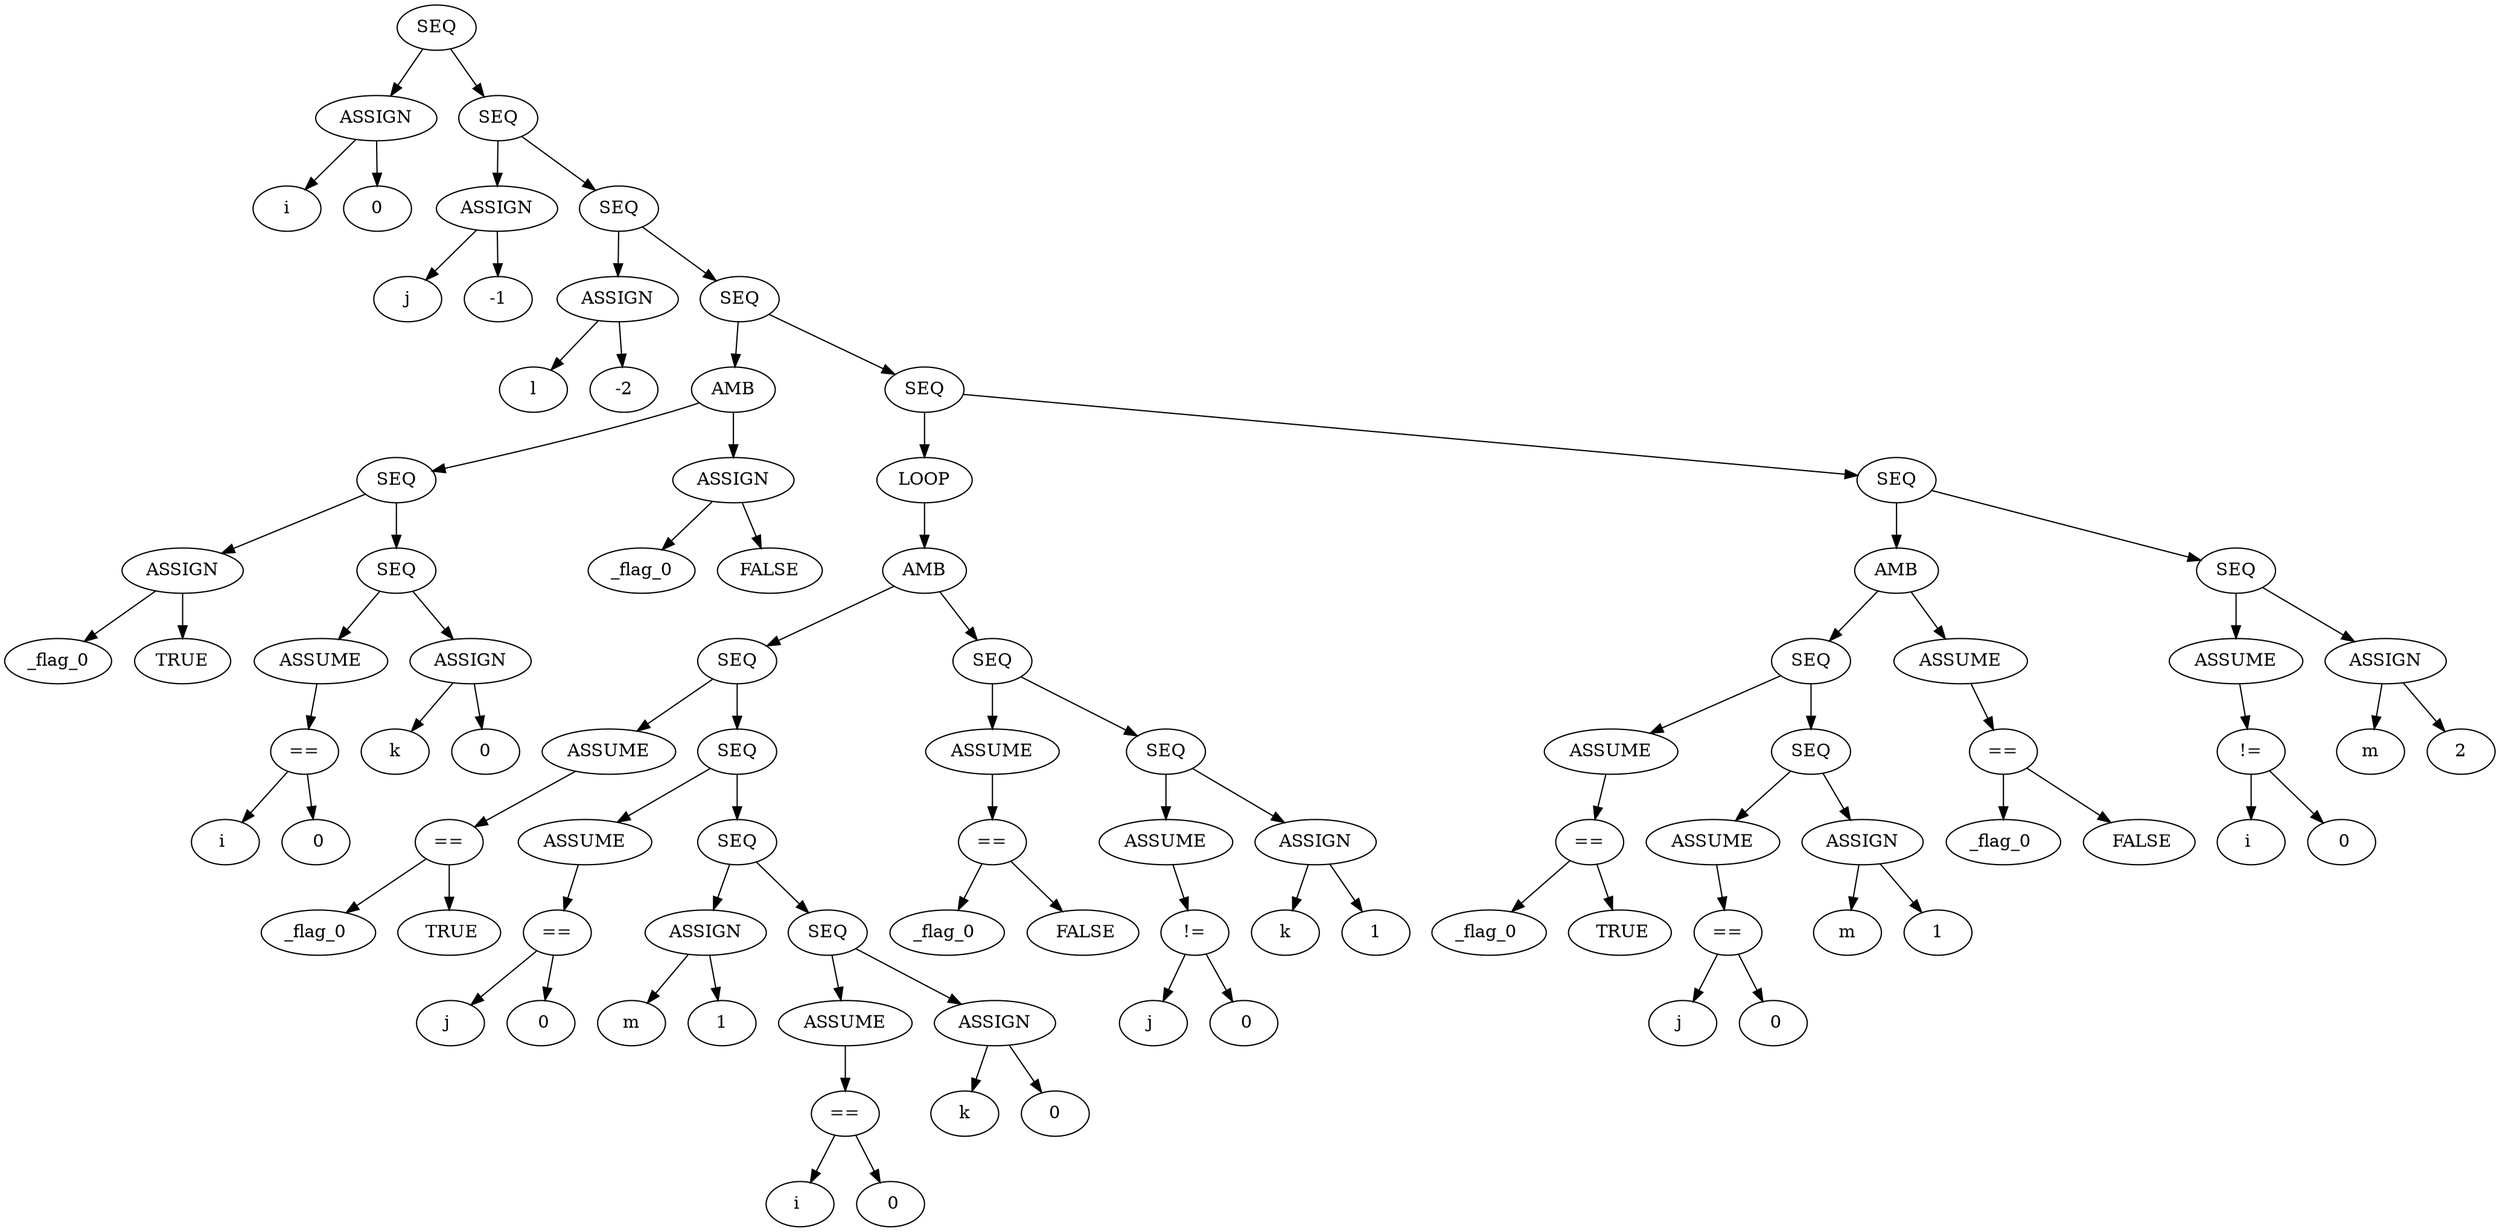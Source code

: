 // nestedwhile
digraph {
	46 [label=SEQ]
	43 [label=ASSIGN]
	44 [label=i]
	43 -> 44
	45 [label=0]
	43 -> 45
	46 -> 43
	50 [label=SEQ]
	47 [label=ASSIGN]
	48 [label=j]
	47 -> 48
	49 [label=-1]
	47 -> 49
	50 -> 47
	54 [label=SEQ]
	51 [label=ASSIGN]
	52 [label=l]
	51 -> 52
	53 [label=-2]
	51 -> 53
	54 -> 51
	71 [label=SEQ]
	55 [label=AMB]
	59 [label=SEQ]
	56 [label=ASSIGN]
	57 [label=_flag_0]
	56 -> 57
	58 [label=TRUE]
	56 -> 58
	59 -> 56
	64 [label=SEQ]
	60 [label=ASSUME]
	61 [label="=="]
	62 [label="i "]
	61 -> 62
	63 [label=" 0"]
	61 -> 63
	60 -> 61
	64 -> 60
	65 [label=ASSIGN]
	66 [label=k]
	65 -> 66
	67 [label=0]
	65 -> 67
	64 -> 65
	59 -> 64
	55 -> 59
	68 [label=ASSIGN]
	69 [label=_flag_0]
	68 -> 69
	70 [label=FALSE]
	68 -> 70
	55 -> 68
	71 -> 55
	109 [label=SEQ]
	72 [label=LOOP]
	73 [label=AMB]
	78 [label=SEQ]
	74 [label=ASSUME]
	75 [label="=="]
	76 [label="_flag_0 "]
	75 -> 76
	77 [label=" TRUE"]
	75 -> 77
	74 -> 75
	78 -> 74
	83 [label=SEQ]
	79 [label=ASSUME]
	80 [label="=="]
	81 [label="j "]
	80 -> 81
	82 [label=" 0"]
	80 -> 82
	79 -> 80
	83 -> 79
	87 [label=SEQ]
	84 [label=ASSIGN]
	85 [label=m]
	84 -> 85
	86 [label=1]
	84 -> 86
	87 -> 84
	92 [label=SEQ]
	88 [label=ASSUME]
	89 [label="=="]
	90 [label="i "]
	89 -> 90
	91 [label=" 0"]
	89 -> 91
	88 -> 89
	92 -> 88
	93 [label=ASSIGN]
	94 [label=k]
	93 -> 94
	95 [label=0]
	93 -> 95
	92 -> 93
	87 -> 92
	83 -> 87
	78 -> 83
	73 -> 78
	100 [label=SEQ]
	96 [label=ASSUME]
	97 [label="=="]
	98 [label="_flag_0 "]
	97 -> 98
	99 [label=" FALSE"]
	97 -> 99
	96 -> 97
	100 -> 96
	105 [label=SEQ]
	101 [label=ASSUME]
	102 [label="!="]
	103 [label="j "]
	102 -> 103
	104 [label=" 0"]
	102 -> 104
	101 -> 102
	105 -> 101
	106 [label=ASSIGN]
	107 [label=k]
	106 -> 107
	108 [label=1]
	106 -> 108
	105 -> 106
	100 -> 105
	73 -> 100
	72 -> 73
	109 -> 72
	128 [label=SEQ]
	110 [label=AMB]
	115 [label=SEQ]
	111 [label=ASSUME]
	112 [label="=="]
	113 [label="_flag_0 "]
	112 -> 113
	114 [label=" TRUE"]
	112 -> 114
	111 -> 112
	115 -> 111
	120 [label=SEQ]
	116 [label=ASSUME]
	117 [label="=="]
	118 [label="j "]
	117 -> 118
	119 [label=" 0"]
	117 -> 119
	116 -> 117
	120 -> 116
	121 [label=ASSIGN]
	122 [label=m]
	121 -> 122
	123 [label=1]
	121 -> 123
	120 -> 121
	115 -> 120
	110 -> 115
	124 [label=ASSUME]
	125 [label="=="]
	126 [label="_flag_0 "]
	125 -> 126
	127 [label=" FALSE"]
	125 -> 127
	124 -> 125
	110 -> 124
	128 -> 110
	133 [label=SEQ]
	129 [label=ASSUME]
	130 [label="!="]
	131 [label="i "]
	130 -> 131
	132 [label=" 0"]
	130 -> 132
	129 -> 130
	133 -> 129
	134 [label=ASSIGN]
	135 [label=m]
	134 -> 135
	136 [label=2]
	134 -> 136
	133 -> 134
	128 -> 133
	109 -> 128
	71 -> 109
	54 -> 71
	50 -> 54
	46 -> 50
}
